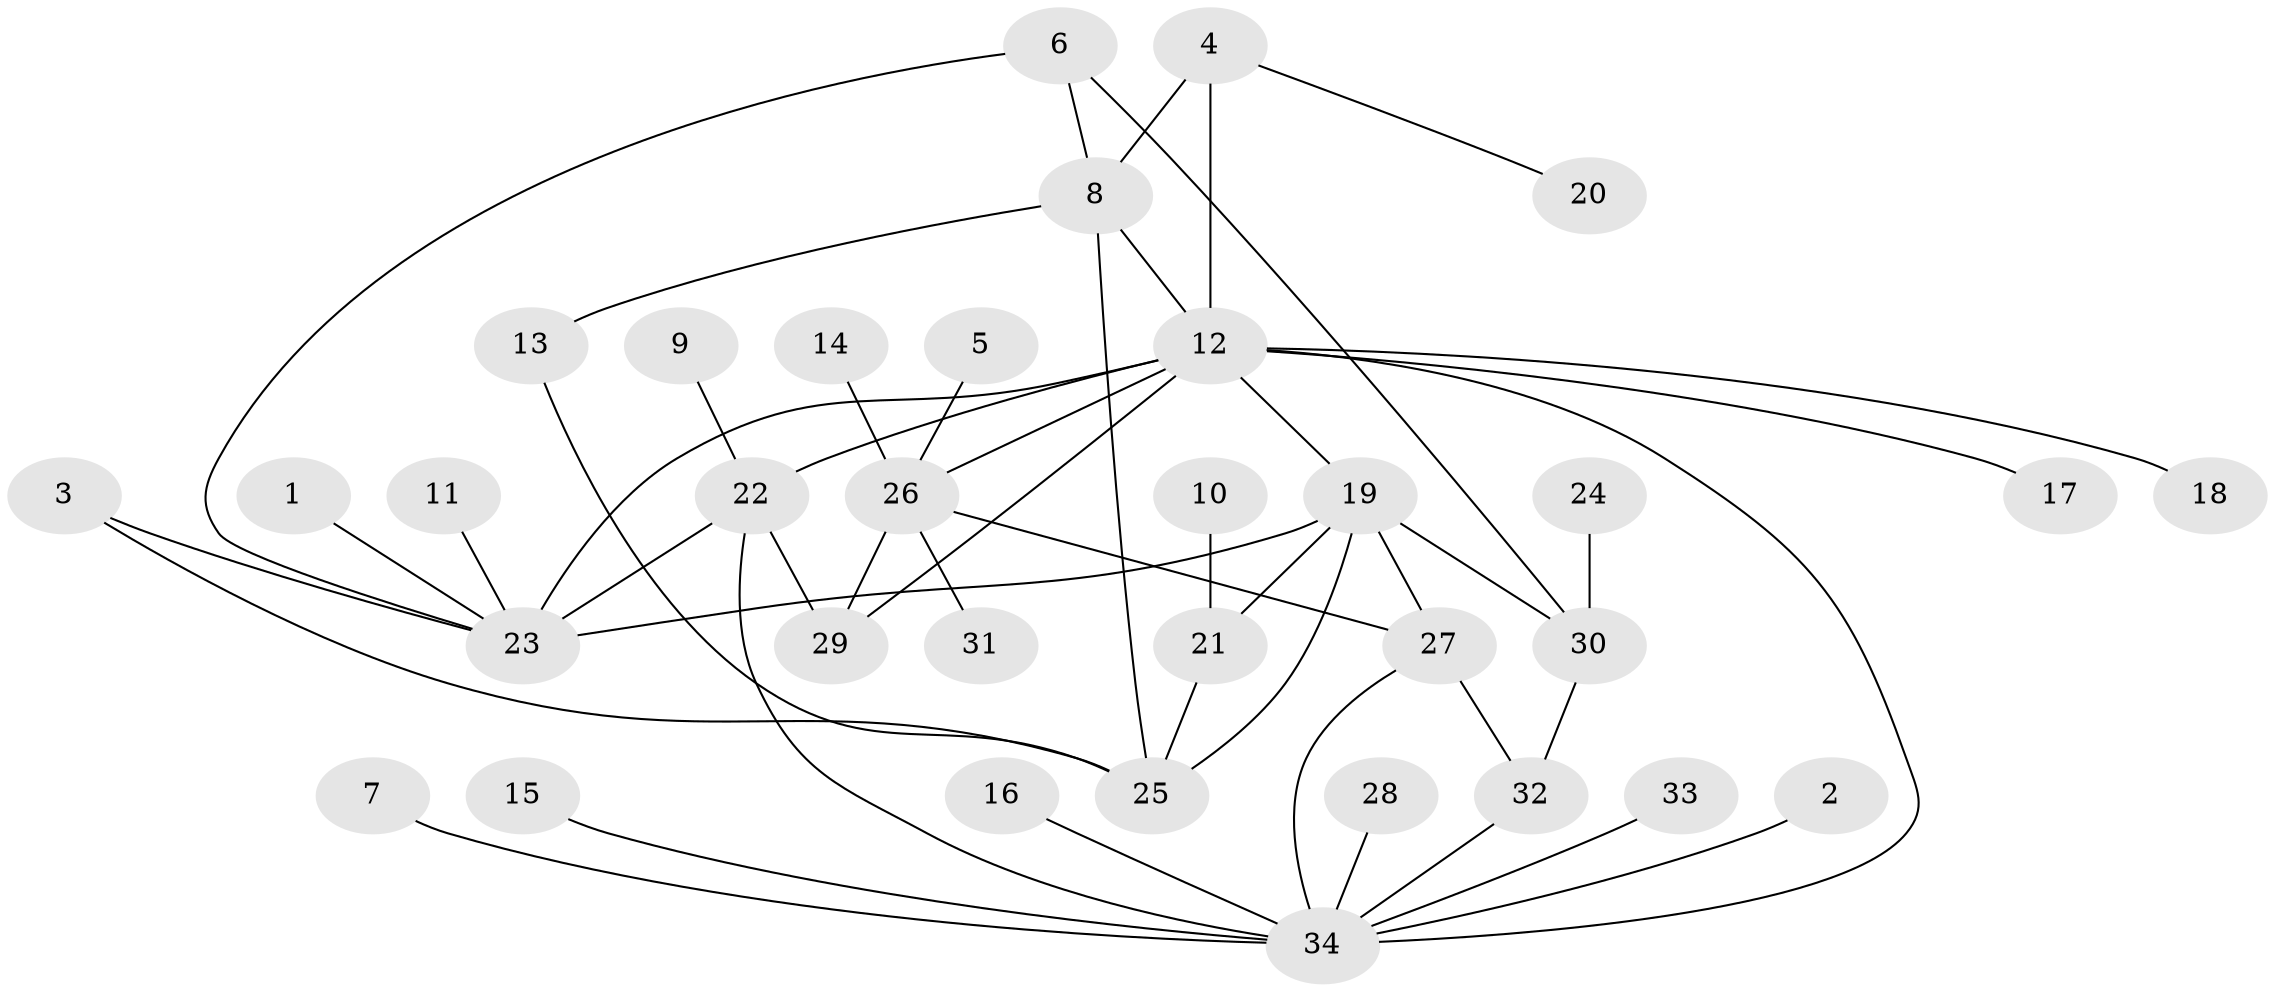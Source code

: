 // original degree distribution, {7: 0.04424778761061947, 4: 0.02654867256637168, 8: 0.05309734513274336, 10: 0.008849557522123894, 9: 0.008849557522123894, 5: 0.04424778761061947, 6: 0.02654867256637168, 11: 0.017699115044247787, 12: 0.017699115044247787, 1: 0.5929203539823009, 3: 0.035398230088495575, 2: 0.12389380530973451}
// Generated by graph-tools (version 1.1) at 2025/37/03/04/25 23:37:48]
// undirected, 34 vertices, 49 edges
graph export_dot {
  node [color=gray90,style=filled];
  1;
  2;
  3;
  4;
  5;
  6;
  7;
  8;
  9;
  10;
  11;
  12;
  13;
  14;
  15;
  16;
  17;
  18;
  19;
  20;
  21;
  22;
  23;
  24;
  25;
  26;
  27;
  28;
  29;
  30;
  31;
  32;
  33;
  34;
  1 -- 23 [weight=1.0];
  2 -- 34 [weight=1.0];
  3 -- 23 [weight=1.0];
  3 -- 25 [weight=1.0];
  4 -- 8 [weight=2.0];
  4 -- 12 [weight=4.0];
  4 -- 20 [weight=1.0];
  5 -- 26 [weight=1.0];
  6 -- 8 [weight=1.0];
  6 -- 23 [weight=1.0];
  6 -- 30 [weight=1.0];
  7 -- 34 [weight=1.0];
  8 -- 12 [weight=3.0];
  8 -- 13 [weight=1.0];
  8 -- 25 [weight=1.0];
  9 -- 22 [weight=1.0];
  10 -- 21 [weight=1.0];
  11 -- 23 [weight=1.0];
  12 -- 17 [weight=1.0];
  12 -- 18 [weight=1.0];
  12 -- 19 [weight=1.0];
  12 -- 22 [weight=1.0];
  12 -- 23 [weight=1.0];
  12 -- 26 [weight=3.0];
  12 -- 29 [weight=3.0];
  12 -- 34 [weight=1.0];
  13 -- 25 [weight=1.0];
  14 -- 26 [weight=1.0];
  15 -- 34 [weight=1.0];
  16 -- 34 [weight=1.0];
  19 -- 21 [weight=2.0];
  19 -- 23 [weight=1.0];
  19 -- 25 [weight=2.0];
  19 -- 27 [weight=1.0];
  19 -- 30 [weight=1.0];
  21 -- 25 [weight=4.0];
  22 -- 23 [weight=6.0];
  22 -- 29 [weight=1.0];
  22 -- 34 [weight=1.0];
  24 -- 30 [weight=1.0];
  26 -- 27 [weight=1.0];
  26 -- 29 [weight=1.0];
  26 -- 31 [weight=1.0];
  27 -- 32 [weight=1.0];
  27 -- 34 [weight=3.0];
  28 -- 34 [weight=1.0];
  30 -- 32 [weight=1.0];
  32 -- 34 [weight=3.0];
  33 -- 34 [weight=1.0];
}
